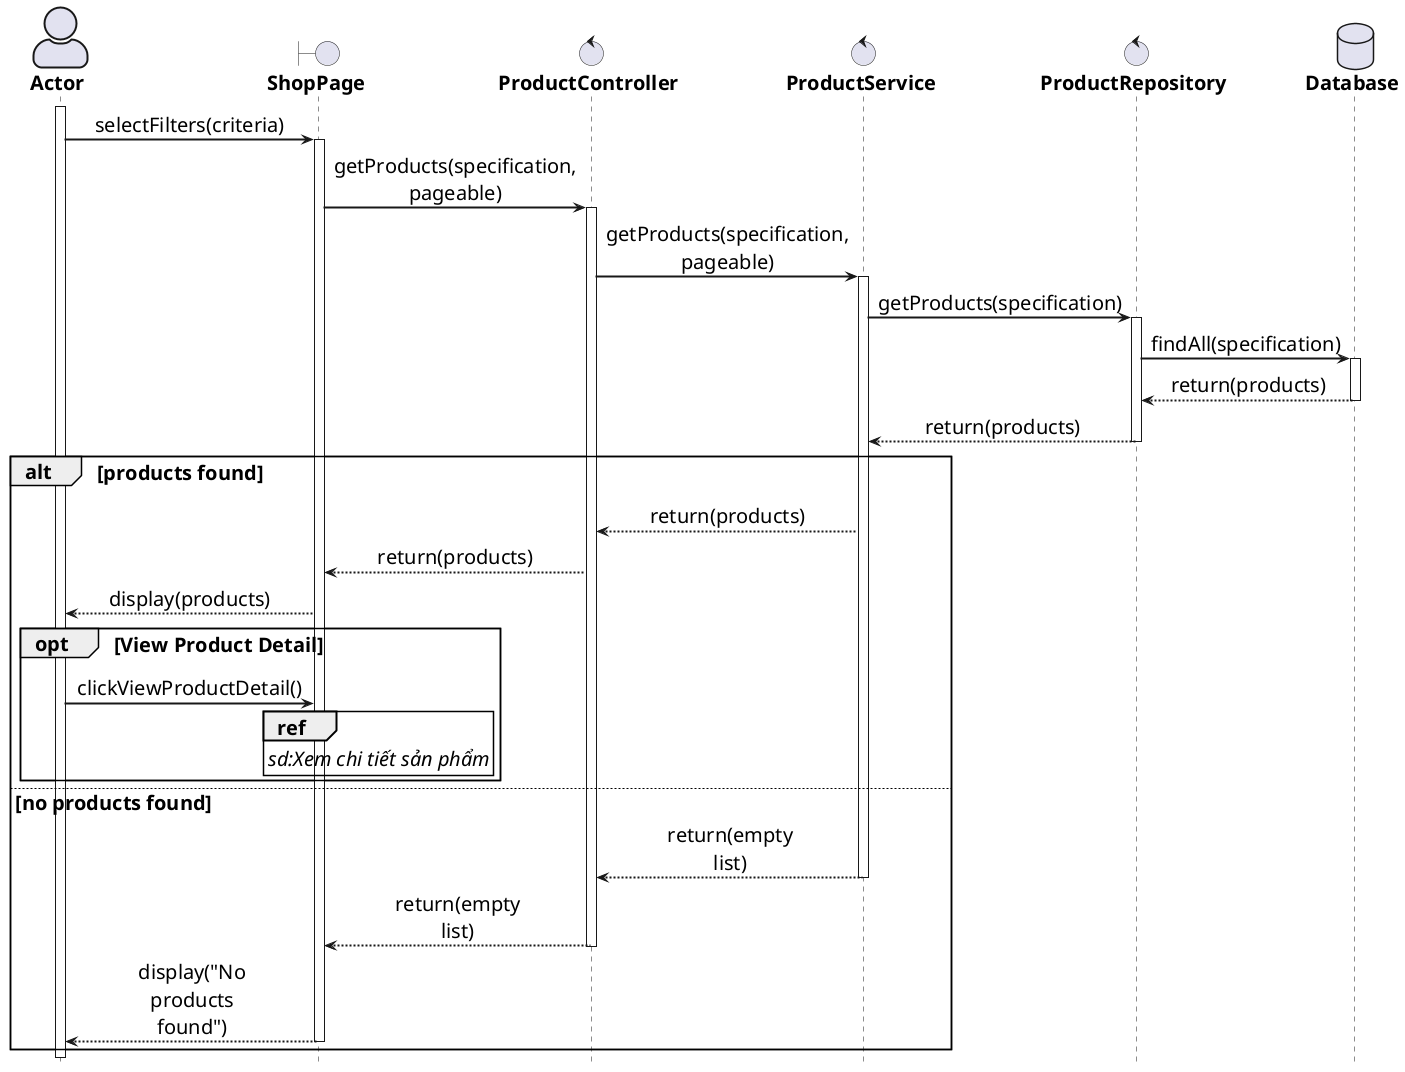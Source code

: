 @startuml

' General configuration
skinparam defaultFontSize 20
skinparam maxMessageSize 60
skinparam sequenceMessageAlign center

' Actor style configuration
skinparam actorStyle awesome

' Arrow and border thickness configuration
skinparam {
    ArrowThickness 2
    ParticipantBorderThickness 2
    ActorBorderThickness 2
    LifeLineBorderThickness 2
    ActivationBorderThickness 2
}

' Life line color configuration
skinparam LifeLineBorderColor black

' Font style configuration for components
skinparam {
    actorFontStyle bold
    boundaryFontStyle bold
    controlFontStyle bold
    entityFontStyle bold
    databaseFontStyle bold
}

' Define components
actor "Actor" as actor
boundary "ShopPage" as shopPage
control "ProductController" as controller
control "ProductService" as service
control "ProductRepository" as repo
database "Database" as db

' Start processing flow
activate actor
actor -> shopPage: selectFilters(criteria)
activate shopPage

shopPage -> controller: getProducts(specification, pageable)
activate controller

controller -> service: getProducts(specification, pageable)
activate service

service -> repo: getProducts(specification)
activate repo
repo -> db: findAll(specification)
activate db
db --> repo: return(products)
deactivate db
repo --> service: return(products)
deactivate repo

alt products found
    service --> controller: return(products)
    controller --> shopPage: return(products)
    shopPage --> actor: display(products)
    
    opt View Product Detail
        actor -> shopPage: clickViewProductDetail()
        ref over shopPage
            //sd:Xem chi tiết sản phẩm//
        end ref
    end
else no products found
    service --> controller: return(empty list)
    deactivate service
    controller --> shopPage: return(empty list)
    deactivate controller
    shopPage --> actor: display("No products found")
    deactivate shopPage
end

hide footbox
@enduml
